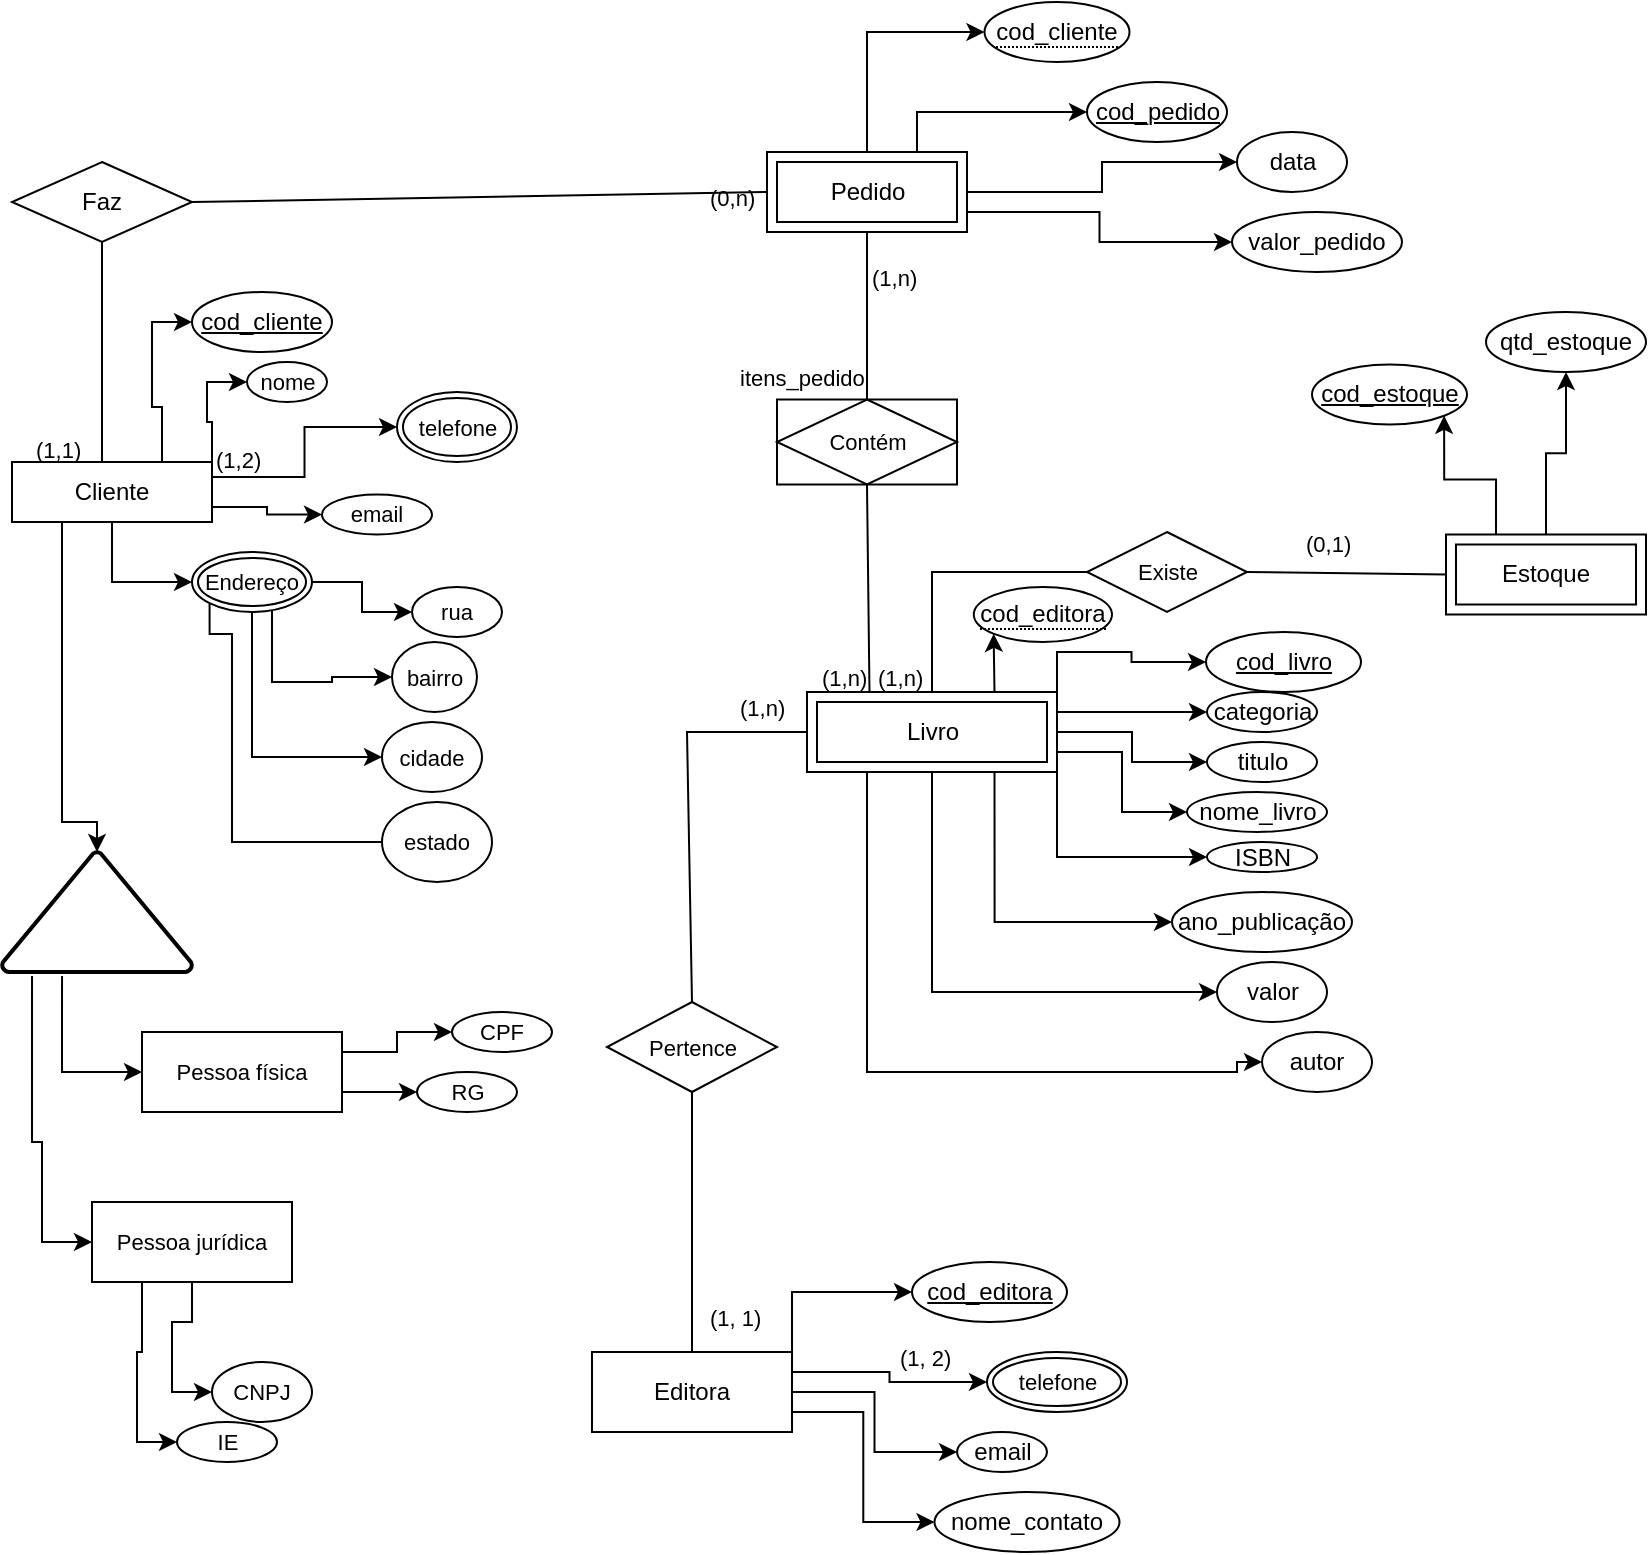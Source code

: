 <mxfile version="20.8.2" type="device"><diagram id="XqjZw1YsrRVseHVIe_wY" name="Página-1"><mxGraphModel dx="1022" dy="680" grid="1" gridSize="10" guides="1" tooltips="1" connect="1" arrows="1" fold="1" page="1" pageScale="1" pageWidth="827" pageHeight="1169" math="0" shadow="0"><root><mxCell id="0"/><mxCell id="1" parent="0"/><mxCell id="e_WRJgOu6SoUafaNC7DF-89" style="edgeStyle=orthogonalEdgeStyle;rounded=0;orthogonalLoop=1;jettySize=auto;html=1;exitX=0.5;exitY=1;exitDx=0;exitDy=0;entryX=0;entryY=0.5;entryDx=0;entryDy=0;strokeColor=#000000;fontSize=11;" parent="1" source="e_WRJgOu6SoUafaNC7DF-1" target="e_WRJgOu6SoUafaNC7DF-70" edge="1"><mxGeometry relative="1" as="geometry"/></mxCell><mxCell id="e_WRJgOu6SoUafaNC7DF-90" style="edgeStyle=orthogonalEdgeStyle;rounded=0;orthogonalLoop=1;jettySize=auto;html=1;exitX=0.25;exitY=1;exitDx=0;exitDy=0;entryX=0.5;entryY=0;entryDx=0;entryDy=0;entryPerimeter=0;strokeColor=#000000;fontSize=11;" parent="1" source="e_WRJgOu6SoUafaNC7DF-1" target="e_WRJgOu6SoUafaNC7DF-56" edge="1"><mxGeometry relative="1" as="geometry"><Array as="points"><mxPoint x="35" y="480"/></Array></mxGeometry></mxCell><mxCell id="e_WRJgOu6SoUafaNC7DF-152" style="edgeStyle=orthogonalEdgeStyle;rounded=0;orthogonalLoop=1;jettySize=auto;html=1;exitX=1;exitY=0;exitDx=0;exitDy=0;entryX=0;entryY=0.5;entryDx=0;entryDy=0;strokeColor=#000000;fontSize=11;" parent="1" source="e_WRJgOu6SoUafaNC7DF-1" target="e_WRJgOu6SoUafaNC7DF-57" edge="1"><mxGeometry relative="1" as="geometry"/></mxCell><mxCell id="e_WRJgOu6SoUafaNC7DF-153" style="edgeStyle=orthogonalEdgeStyle;rounded=0;orthogonalLoop=1;jettySize=auto;html=1;exitX=1;exitY=0.25;exitDx=0;exitDy=0;entryX=0;entryY=0.5;entryDx=0;entryDy=0;strokeColor=#000000;fontSize=11;" parent="1" source="e_WRJgOu6SoUafaNC7DF-1" target="e_WRJgOu6SoUafaNC7DF-69" edge="1"><mxGeometry relative="1" as="geometry"/></mxCell><mxCell id="e_WRJgOu6SoUafaNC7DF-155" style="edgeStyle=orthogonalEdgeStyle;rounded=0;orthogonalLoop=1;jettySize=auto;html=1;exitX=1;exitY=0.75;exitDx=0;exitDy=0;entryX=0;entryY=0.5;entryDx=0;entryDy=0;strokeColor=#000000;fontSize=11;" parent="1" source="e_WRJgOu6SoUafaNC7DF-1" target="e_WRJgOu6SoUafaNC7DF-60" edge="1"><mxGeometry relative="1" as="geometry"/></mxCell><mxCell id="ABHK4Kp4TmqNv6VCIKNN-2" style="edgeStyle=orthogonalEdgeStyle;rounded=0;orthogonalLoop=1;jettySize=auto;html=1;exitX=0.75;exitY=0;exitDx=0;exitDy=0;entryX=0;entryY=0.5;entryDx=0;entryDy=0;" edge="1" parent="1" source="e_WRJgOu6SoUafaNC7DF-1" target="ABHK4Kp4TmqNv6VCIKNN-1"><mxGeometry relative="1" as="geometry"/></mxCell><mxCell id="e_WRJgOu6SoUafaNC7DF-1" value="Cliente" style="whiteSpace=wrap;html=1;align=center;" parent="1" vertex="1"><mxGeometry x="10" y="300" width="100" height="30" as="geometry"/></mxCell><mxCell id="e_WRJgOu6SoUafaNC7DF-140" style="edgeStyle=orthogonalEdgeStyle;rounded=0;orthogonalLoop=1;jettySize=auto;html=1;exitX=1;exitY=0.25;exitDx=0;exitDy=0;entryX=0;entryY=0.5;entryDx=0;entryDy=0;strokeColor=#000000;fontSize=11;" parent="1" source="e_WRJgOu6SoUafaNC7DF-4" target="e_WRJgOu6SoUafaNC7DF-139" edge="1"><mxGeometry relative="1" as="geometry"/></mxCell><mxCell id="e_WRJgOu6SoUafaNC7DF-143" style="edgeStyle=orthogonalEdgeStyle;rounded=0;orthogonalLoop=1;jettySize=auto;html=1;exitX=1;exitY=0.5;exitDx=0;exitDy=0;strokeColor=#000000;fontSize=11;" parent="1" source="e_WRJgOu6SoUafaNC7DF-4" target="e_WRJgOu6SoUafaNC7DF-141" edge="1"><mxGeometry relative="1" as="geometry"/></mxCell><mxCell id="e_WRJgOu6SoUafaNC7DF-146" style="edgeStyle=orthogonalEdgeStyle;rounded=0;orthogonalLoop=1;jettySize=auto;html=1;exitX=1;exitY=0.75;exitDx=0;exitDy=0;entryX=0;entryY=0.5;entryDx=0;entryDy=0;strokeColor=#000000;fontSize=11;" parent="1" source="e_WRJgOu6SoUafaNC7DF-4" target="e_WRJgOu6SoUafaNC7DF-142" edge="1"><mxGeometry relative="1" as="geometry"/></mxCell><mxCell id="ABHK4Kp4TmqNv6VCIKNN-11" style="edgeStyle=orthogonalEdgeStyle;rounded=0;orthogonalLoop=1;jettySize=auto;html=1;exitX=1;exitY=0;exitDx=0;exitDy=0;entryX=0;entryY=0.5;entryDx=0;entryDy=0;" edge="1" parent="1" source="e_WRJgOu6SoUafaNC7DF-4" target="ABHK4Kp4TmqNv6VCIKNN-10"><mxGeometry relative="1" as="geometry"/></mxCell><mxCell id="e_WRJgOu6SoUafaNC7DF-4" value="Editora" style="whiteSpace=wrap;html=1;align=center;" parent="1" vertex="1"><mxGeometry x="300" y="745" width="100" height="40" as="geometry"/></mxCell><mxCell id="e_WRJgOu6SoUafaNC7DF-123" style="edgeStyle=orthogonalEdgeStyle;rounded=0;orthogonalLoop=1;jettySize=auto;html=1;exitX=1;exitY=0.25;exitDx=0;exitDy=0;entryX=0;entryY=0.5;entryDx=0;entryDy=0;strokeColor=#000000;fontSize=11;" parent="1" source="e_WRJgOu6SoUafaNC7DF-7" target="e_WRJgOu6SoUafaNC7DF-117" edge="1"><mxGeometry relative="1" as="geometry"/></mxCell><mxCell id="e_WRJgOu6SoUafaNC7DF-133" style="edgeStyle=orthogonalEdgeStyle;rounded=0;orthogonalLoop=1;jettySize=auto;html=1;exitX=1;exitY=0.5;exitDx=0;exitDy=0;entryX=0;entryY=0.5;entryDx=0;entryDy=0;strokeColor=#000000;fontSize=11;" parent="1" source="e_WRJgOu6SoUafaNC7DF-7" target="e_WRJgOu6SoUafaNC7DF-118" edge="1"><mxGeometry relative="1" as="geometry"/></mxCell><mxCell id="e_WRJgOu6SoUafaNC7DF-134" style="edgeStyle=orthogonalEdgeStyle;rounded=0;orthogonalLoop=1;jettySize=auto;html=1;exitX=1;exitY=0.75;exitDx=0;exitDy=0;entryX=0;entryY=0.5;entryDx=0;entryDy=0;strokeColor=#000000;fontSize=11;" parent="1" source="e_WRJgOu6SoUafaNC7DF-7" target="e_WRJgOu6SoUafaNC7DF-119" edge="1"><mxGeometry relative="1" as="geometry"/></mxCell><mxCell id="e_WRJgOu6SoUafaNC7DF-135" style="edgeStyle=orthogonalEdgeStyle;rounded=0;orthogonalLoop=1;jettySize=auto;html=1;exitX=1;exitY=1;exitDx=0;exitDy=0;entryX=0;entryY=0.5;entryDx=0;entryDy=0;strokeColor=#000000;fontSize=11;" parent="1" source="e_WRJgOu6SoUafaNC7DF-7" target="e_WRJgOu6SoUafaNC7DF-120" edge="1"><mxGeometry relative="1" as="geometry"/></mxCell><mxCell id="e_WRJgOu6SoUafaNC7DF-136" style="edgeStyle=orthogonalEdgeStyle;rounded=0;orthogonalLoop=1;jettySize=auto;html=1;exitX=0.75;exitY=1;exitDx=0;exitDy=0;entryX=0;entryY=0.5;entryDx=0;entryDy=0;strokeColor=#000000;fontSize=11;" parent="1" source="e_WRJgOu6SoUafaNC7DF-7" target="e_WRJgOu6SoUafaNC7DF-127" edge="1"><mxGeometry relative="1" as="geometry"/></mxCell><mxCell id="e_WRJgOu6SoUafaNC7DF-137" style="edgeStyle=orthogonalEdgeStyle;rounded=0;orthogonalLoop=1;jettySize=auto;html=1;exitX=0.5;exitY=1;exitDx=0;exitDy=0;strokeColor=#000000;fontSize=11;entryX=0;entryY=0.5;entryDx=0;entryDy=0;" parent="1" source="e_WRJgOu6SoUafaNC7DF-7" target="e_WRJgOu6SoUafaNC7DF-128" edge="1"><mxGeometry relative="1" as="geometry"><mxPoint x="477.5" y="535" as="targetPoint"/></mxGeometry></mxCell><mxCell id="ABHK4Kp4TmqNv6VCIKNN-13" style="edgeStyle=orthogonalEdgeStyle;rounded=0;orthogonalLoop=1;jettySize=auto;html=1;exitX=1;exitY=0;exitDx=0;exitDy=0;" edge="1" parent="1" source="e_WRJgOu6SoUafaNC7DF-7" target="ABHK4Kp4TmqNv6VCIKNN-12"><mxGeometry relative="1" as="geometry"/></mxCell><mxCell id="ABHK4Kp4TmqNv6VCIKNN-17" style="edgeStyle=orthogonalEdgeStyle;rounded=0;orthogonalLoop=1;jettySize=auto;html=1;exitX=0.75;exitY=0;exitDx=0;exitDy=0;entryX=0;entryY=1;entryDx=0;entryDy=0;" edge="1" parent="1" source="e_WRJgOu6SoUafaNC7DF-7" target="ABHK4Kp4TmqNv6VCIKNN-14"><mxGeometry relative="1" as="geometry"/></mxCell><mxCell id="e_WRJgOu6SoUafaNC7DF-7" value="Livro" style="shape=ext;margin=3;double=1;whiteSpace=wrap;html=1;align=center;" parent="1" vertex="1"><mxGeometry x="407.5" y="415" width="125" height="40" as="geometry"/></mxCell><mxCell id="e_WRJgOu6SoUafaNC7DF-112" value="" style="edgeStyle=orthogonalEdgeStyle;rounded=0;orthogonalLoop=1;jettySize=auto;html=1;strokeColor=#000000;fontSize=11;" parent="1" source="e_WRJgOu6SoUafaNC7DF-8" target="e_WRJgOu6SoUafaNC7DF-111" edge="1"><mxGeometry relative="1" as="geometry"/></mxCell><mxCell id="e_WRJgOu6SoUafaNC7DF-114" style="edgeStyle=orthogonalEdgeStyle;rounded=0;orthogonalLoop=1;jettySize=auto;html=1;exitX=1;exitY=0.75;exitDx=0;exitDy=0;entryX=0;entryY=0.5;entryDx=0;entryDy=0;strokeColor=#000000;fontSize=11;" parent="1" source="e_WRJgOu6SoUafaNC7DF-8" edge="1" target="e_WRJgOu6SoUafaNC7DF-113"><mxGeometry relative="1" as="geometry"><mxPoint x="607.5" y="190" as="targetPoint"/></mxGeometry></mxCell><mxCell id="ABHK4Kp4TmqNv6VCIKNN-4" style="edgeStyle=orthogonalEdgeStyle;rounded=0;orthogonalLoop=1;jettySize=auto;html=1;exitX=0.75;exitY=0;exitDx=0;exitDy=0;entryX=0;entryY=0.5;entryDx=0;entryDy=0;" edge="1" parent="1" source="e_WRJgOu6SoUafaNC7DF-8" target="ABHK4Kp4TmqNv6VCIKNN-3"><mxGeometry relative="1" as="geometry"/></mxCell><mxCell id="ABHK4Kp4TmqNv6VCIKNN-6" style="edgeStyle=orthogonalEdgeStyle;rounded=0;orthogonalLoop=1;jettySize=auto;html=1;exitX=0.5;exitY=0;exitDx=0;exitDy=0;entryX=0;entryY=0.5;entryDx=0;entryDy=0;" edge="1" parent="1" source="e_WRJgOu6SoUafaNC7DF-8" target="ABHK4Kp4TmqNv6VCIKNN-7"><mxGeometry relative="1" as="geometry"><mxPoint x="482.5" y="85" as="targetPoint"/></mxGeometry></mxCell><mxCell id="e_WRJgOu6SoUafaNC7DF-8" value="Pedido" style="shape=ext;margin=3;double=1;whiteSpace=wrap;html=1;align=center;" parent="1" vertex="1"><mxGeometry x="387.5" y="145" width="100" height="40" as="geometry"/></mxCell><mxCell id="e_WRJgOu6SoUafaNC7DF-150" style="edgeStyle=orthogonalEdgeStyle;rounded=0;orthogonalLoop=1;jettySize=auto;html=1;exitX=0.5;exitY=0;exitDx=0;exitDy=0;strokeColor=#000000;fontSize=11;" parent="1" source="e_WRJgOu6SoUafaNC7DF-9" target="e_WRJgOu6SoUafaNC7DF-149" edge="1"><mxGeometry relative="1" as="geometry"/></mxCell><mxCell id="ABHK4Kp4TmqNv6VCIKNN-9" style="edgeStyle=orthogonalEdgeStyle;rounded=0;orthogonalLoop=1;jettySize=auto;html=1;exitX=0.25;exitY=0;exitDx=0;exitDy=0;entryX=1;entryY=1;entryDx=0;entryDy=0;" edge="1" parent="1" source="e_WRJgOu6SoUafaNC7DF-9" target="ABHK4Kp4TmqNv6VCIKNN-8"><mxGeometry relative="1" as="geometry"/></mxCell><mxCell id="e_WRJgOu6SoUafaNC7DF-9" value="Estoque" style="shape=ext;margin=3;double=1;whiteSpace=wrap;html=1;align=center;" parent="1" vertex="1"><mxGeometry x="727" y="336.25" width="100" height="40" as="geometry"/></mxCell><mxCell id="e_WRJgOu6SoUafaNC7DF-10" value="Faz" style="shape=rhombus;perimeter=rhombusPerimeter;whiteSpace=wrap;html=1;align=center;" parent="1" vertex="1"><mxGeometry x="10" y="150" width="90" height="40" as="geometry"/></mxCell><mxCell id="e_WRJgOu6SoUafaNC7DF-26" value="(1,1)" style="text;whiteSpace=wrap;html=1;fontSize=11;" parent="1" vertex="1"><mxGeometry x="20" y="281.25" width="30" height="30" as="geometry"/></mxCell><mxCell id="e_WRJgOu6SoUafaNC7DF-27" value="" style="endArrow=none;html=1;rounded=0;strokeColor=#000000;fontSize=11;entryX=0.5;entryY=1;entryDx=0;entryDy=0;" parent="1" target="e_WRJgOu6SoUafaNC7DF-10" edge="1"><mxGeometry relative="1" as="geometry"><mxPoint x="55" y="300" as="sourcePoint"/><mxPoint x="250" y="310" as="targetPoint"/></mxGeometry></mxCell><mxCell id="e_WRJgOu6SoUafaNC7DF-28" value="" style="endArrow=none;html=1;rounded=0;strokeColor=#000000;fontSize=11;entryX=0;entryY=0.5;entryDx=0;entryDy=0;exitX=1;exitY=0.5;exitDx=0;exitDy=0;" parent="1" source="e_WRJgOu6SoUafaNC7DF-10" target="e_WRJgOu6SoUafaNC7DF-8" edge="1"><mxGeometry relative="1" as="geometry"><mxPoint x="90" y="310" as="sourcePoint"/><mxPoint x="250" y="310" as="targetPoint"/><Array as="points"/></mxGeometry></mxCell><mxCell id="e_WRJgOu6SoUafaNC7DF-29" value="(0,n)" style="text;whiteSpace=wrap;html=1;fontSize=11;" parent="1" vertex="1"><mxGeometry x="356.5" y="155" width="30" height="30" as="geometry"/></mxCell><mxCell id="e_WRJgOu6SoUafaNC7DF-31" value="(1,n)" style="text;whiteSpace=wrap;html=1;fontSize=11;" parent="1" vertex="1"><mxGeometry x="412.5" y="395" width="25" height="30" as="geometry"/></mxCell><mxCell id="e_WRJgOu6SoUafaNC7DF-34" value="" style="endArrow=none;html=1;rounded=0;strokeColor=#000000;fontSize=11;entryX=0.25;entryY=0;entryDx=0;entryDy=0;exitX=0.5;exitY=1;exitDx=0;exitDy=0;" parent="1" source="e_WRJgOu6SoUafaNC7DF-49" target="e_WRJgOu6SoUafaNC7DF-7" edge="1"><mxGeometry relative="1" as="geometry"><mxPoint x="457.5" y="355" as="sourcePoint"/><mxPoint x="617.5" y="425" as="targetPoint"/></mxGeometry></mxCell><mxCell id="e_WRJgOu6SoUafaNC7DF-37" value="" style="endArrow=none;html=1;rounded=0;strokeColor=#000000;fontSize=11;exitX=0.5;exitY=1;exitDx=0;exitDy=0;entryX=0.5;entryY=0;entryDx=0;entryDy=0;" parent="1" source="e_WRJgOu6SoUafaNC7DF-8" target="e_WRJgOu6SoUafaNC7DF-49" edge="1"><mxGeometry relative="1" as="geometry"><mxPoint x="337.5" y="425" as="sourcePoint"/><mxPoint x="497.5" y="245" as="targetPoint"/></mxGeometry></mxCell><mxCell id="e_WRJgOu6SoUafaNC7DF-38" value="(1,n)" style="text;whiteSpace=wrap;html=1;fontSize=11;" parent="1" vertex="1"><mxGeometry x="437.5" y="195" width="30" height="30" as="geometry"/></mxCell><mxCell id="e_WRJgOu6SoUafaNC7DF-39" value="Pertence" style="shape=rhombus;perimeter=rhombusPerimeter;whiteSpace=wrap;html=1;align=center;fontSize=11;" parent="1" vertex="1"><mxGeometry x="307.5" y="570" width="85" height="45" as="geometry"/></mxCell><mxCell id="e_WRJgOu6SoUafaNC7DF-40" value="" style="endArrow=none;html=1;rounded=0;strokeColor=#000000;fontSize=11;exitX=0.5;exitY=1;exitDx=0;exitDy=0;" parent="1" source="e_WRJgOu6SoUafaNC7DF-39" target="e_WRJgOu6SoUafaNC7DF-4" edge="1"><mxGeometry relative="1" as="geometry"><mxPoint x="410" y="612.5" as="sourcePoint"/><mxPoint x="480.5" y="675" as="targetPoint"/></mxGeometry></mxCell><mxCell id="e_WRJgOu6SoUafaNC7DF-41" value="" style="endArrow=none;html=1;rounded=0;strokeColor=#000000;fontSize=11;exitX=0;exitY=0.5;exitDx=0;exitDy=0;entryX=0.5;entryY=0;entryDx=0;entryDy=0;" parent="1" source="e_WRJgOu6SoUafaNC7DF-7" target="e_WRJgOu6SoUafaNC7DF-39" edge="1"><mxGeometry relative="1" as="geometry"><mxPoint x="497.5" y="425" as="sourcePoint"/><mxPoint x="410" y="567.5" as="targetPoint"/><Array as="points"><mxPoint x="347.5" y="435"/></Array></mxGeometry></mxCell><mxCell id="e_WRJgOu6SoUafaNC7DF-42" value="Existe" style="shape=rhombus;perimeter=rhombusPerimeter;whiteSpace=wrap;html=1;align=center;fontSize=11;" parent="1" vertex="1"><mxGeometry x="547.5" y="335" width="80" height="40" as="geometry"/></mxCell><mxCell id="e_WRJgOu6SoUafaNC7DF-43" value="" style="endArrow=none;html=1;rounded=0;strokeColor=#000000;fontSize=11;exitX=1;exitY=0.5;exitDx=0;exitDy=0;entryX=0;entryY=0.5;entryDx=0;entryDy=0;" parent="1" source="e_WRJgOu6SoUafaNC7DF-42" target="e_WRJgOu6SoUafaNC7DF-9" edge="1"><mxGeometry relative="1" as="geometry"><mxPoint x="447.5" y="385" as="sourcePoint"/><mxPoint x="607.5" y="385" as="targetPoint"/></mxGeometry></mxCell><mxCell id="e_WRJgOu6SoUafaNC7DF-44" value="" style="endArrow=none;html=1;rounded=0;strokeColor=#000000;fontSize=11;entryX=0;entryY=0.5;entryDx=0;entryDy=0;exitX=0.5;exitY=0;exitDx=0;exitDy=0;" parent="1" target="e_WRJgOu6SoUafaNC7DF-42" edge="1" source="e_WRJgOu6SoUafaNC7DF-7"><mxGeometry relative="1" as="geometry"><mxPoint x="497.5" y="415" as="sourcePoint"/><mxPoint x="597.5" y="385" as="targetPoint"/><Array as="points"><mxPoint x="470" y="355"/></Array></mxGeometry></mxCell><mxCell id="e_WRJgOu6SoUafaNC7DF-138" style="edgeStyle=orthogonalEdgeStyle;rounded=0;orthogonalLoop=1;jettySize=auto;html=1;entryX=0;entryY=0.5;entryDx=0;entryDy=0;strokeColor=#000000;fontSize=11;" parent="1" target="e_WRJgOu6SoUafaNC7DF-129" edge="1"><mxGeometry relative="1" as="geometry"><mxPoint x="437.5" y="455" as="sourcePoint"/><Array as="points"><mxPoint x="437.5" y="605"/><mxPoint x="622.5" y="605"/></Array></mxGeometry></mxCell><mxCell id="e_WRJgOu6SoUafaNC7DF-45" value="(1,n)" style="text;whiteSpace=wrap;html=1;fontSize=11;" parent="1" vertex="1"><mxGeometry x="371.5" y="410" width="30" height="30" as="geometry"/></mxCell><mxCell id="e_WRJgOu6SoUafaNC7DF-46" value="(1, 1)" style="text;whiteSpace=wrap;html=1;fontSize=11;" parent="1" vertex="1"><mxGeometry x="356.5" y="715" width="31" height="30" as="geometry"/></mxCell><mxCell id="e_WRJgOu6SoUafaNC7DF-47" value="(1,n)" style="text;whiteSpace=wrap;html=1;fontSize=11;" parent="1" vertex="1"><mxGeometry x="441.25" y="395" width="30" height="30" as="geometry"/></mxCell><mxCell id="e_WRJgOu6SoUafaNC7DF-48" value="(0,1)" style="text;whiteSpace=wrap;html=1;fontSize=11;" parent="1" vertex="1"><mxGeometry x="654.5" y="327.5" width="30" height="30" as="geometry"/></mxCell><mxCell id="e_WRJgOu6SoUafaNC7DF-49" value="Contém&lt;br&gt;" style="shape=associativeEntity;whiteSpace=wrap;html=1;align=center;fontSize=11;" parent="1" vertex="1"><mxGeometry x="392.5" y="268.75" width="90" height="42.5" as="geometry"/></mxCell><mxCell id="e_WRJgOu6SoUafaNC7DF-50" value="itens_pedido" style="text;whiteSpace=wrap;html=1;fontSize=11;" parent="1" vertex="1"><mxGeometry x="371.5" y="245" width="60" height="30" as="geometry"/></mxCell><mxCell id="e_WRJgOu6SoUafaNC7DF-92" style="edgeStyle=orthogonalEdgeStyle;rounded=0;orthogonalLoop=1;jettySize=auto;html=1;exitX=0.316;exitY=1.033;exitDx=0;exitDy=0;exitPerimeter=0;entryX=0;entryY=0.5;entryDx=0;entryDy=0;strokeColor=#000000;fontSize=11;" parent="1" source="e_WRJgOu6SoUafaNC7DF-56" target="e_WRJgOu6SoUafaNC7DF-91" edge="1"><mxGeometry relative="1" as="geometry"/></mxCell><mxCell id="e_WRJgOu6SoUafaNC7DF-94" style="edgeStyle=orthogonalEdgeStyle;rounded=0;orthogonalLoop=1;jettySize=auto;html=1;entryX=0;entryY=0.5;entryDx=0;entryDy=0;strokeColor=#000000;fontSize=11;exitX=0.158;exitY=1.033;exitDx=0;exitDy=0;exitPerimeter=0;" parent="1" source="e_WRJgOu6SoUafaNC7DF-56" target="e_WRJgOu6SoUafaNC7DF-93" edge="1"><mxGeometry relative="1" as="geometry"><Array as="points"><mxPoint x="25" y="640"/></Array></mxGeometry></mxCell><mxCell id="e_WRJgOu6SoUafaNC7DF-56" value="" style="strokeWidth=2;html=1;shape=mxgraph.flowchart.extract_or_measurement;whiteSpace=wrap;fontSize=11;" parent="1" vertex="1"><mxGeometry x="5" y="495" width="95" height="60" as="geometry"/></mxCell><mxCell id="e_WRJgOu6SoUafaNC7DF-57" value="nome" style="ellipse;whiteSpace=wrap;html=1;align=center;fontSize=11;" parent="1" vertex="1"><mxGeometry x="127.5" y="250" width="40" height="20" as="geometry"/></mxCell><mxCell id="e_WRJgOu6SoUafaNC7DF-60" value="email" style="ellipse;whiteSpace=wrap;html=1;align=center;fontSize=11;" parent="1" vertex="1"><mxGeometry x="165" y="316.25" width="55" height="20" as="geometry"/></mxCell><mxCell id="e_WRJgOu6SoUafaNC7DF-68" value="(1,2)" style="text;whiteSpace=wrap;html=1;fontSize=11;" parent="1" vertex="1"><mxGeometry x="110" y="286.25" width="30" height="30" as="geometry"/></mxCell><mxCell id="e_WRJgOu6SoUafaNC7DF-69" value="telefone" style="ellipse;shape=doubleEllipse;margin=3;whiteSpace=wrap;html=1;align=center;fontSize=11;" parent="1" vertex="1"><mxGeometry x="202.5" y="265" width="60" height="35" as="geometry"/></mxCell><mxCell id="e_WRJgOu6SoUafaNC7DF-76" value="" style="edgeStyle=orthogonalEdgeStyle;rounded=0;orthogonalLoop=1;jettySize=auto;html=1;strokeColor=#000000;fontSize=11;" parent="1" source="e_WRJgOu6SoUafaNC7DF-70" target="e_WRJgOu6SoUafaNC7DF-75" edge="1"><mxGeometry relative="1" as="geometry"/></mxCell><mxCell id="e_WRJgOu6SoUafaNC7DF-78" value="" style="edgeStyle=orthogonalEdgeStyle;rounded=0;orthogonalLoop=1;jettySize=auto;html=1;strokeColor=#000000;fontSize=11;" parent="1" source="e_WRJgOu6SoUafaNC7DF-70" target="e_WRJgOu6SoUafaNC7DF-77" edge="1"><mxGeometry relative="1" as="geometry"><Array as="points"><mxPoint x="140" y="410"/><mxPoint x="170" y="410"/></Array></mxGeometry></mxCell><mxCell id="e_WRJgOu6SoUafaNC7DF-88" style="edgeStyle=orthogonalEdgeStyle;rounded=0;orthogonalLoop=1;jettySize=auto;html=1;entryX=0;entryY=0.5;entryDx=0;entryDy=0;strokeColor=#000000;fontSize=11;" parent="1" source="e_WRJgOu6SoUafaNC7DF-70" target="e_WRJgOu6SoUafaNC7DF-79" edge="1"><mxGeometry relative="1" as="geometry"><Array as="points"><mxPoint x="130" y="448"/></Array></mxGeometry></mxCell><mxCell id="e_WRJgOu6SoUafaNC7DF-70" value="Endereço" style="ellipse;shape=doubleEllipse;margin=3;whiteSpace=wrap;html=1;align=center;fontSize=11;" parent="1" vertex="1"><mxGeometry x="100" y="345" width="60" height="30" as="geometry"/></mxCell><mxCell id="e_WRJgOu6SoUafaNC7DF-75" value="rua" style="ellipse;whiteSpace=wrap;html=1;fontSize=11;" parent="1" vertex="1"><mxGeometry x="210" y="362.5" width="45" height="25" as="geometry"/></mxCell><mxCell id="e_WRJgOu6SoUafaNC7DF-77" value="bairro" style="ellipse;whiteSpace=wrap;html=1;fontSize=11;" parent="1" vertex="1"><mxGeometry x="200" y="390" width="42.5" height="35" as="geometry"/></mxCell><mxCell id="e_WRJgOu6SoUafaNC7DF-79" value="cidade" style="ellipse;whiteSpace=wrap;html=1;fontSize=11;" parent="1" vertex="1"><mxGeometry x="195" y="430" width="50" height="35" as="geometry"/></mxCell><mxCell id="e_WRJgOu6SoUafaNC7DF-86" value="" style="edgeStyle=orthogonalEdgeStyle;rounded=0;orthogonalLoop=1;jettySize=auto;html=1;exitX=0;exitY=1;exitDx=0;exitDy=0;entryX=0;entryY=0.5;entryDx=0;entryDy=0;strokeColor=#000000;fontSize=11;endArrow=none;" parent="1" source="e_WRJgOu6SoUafaNC7DF-70" target="e_WRJgOu6SoUafaNC7DF-87" edge="1"><mxGeometry relative="1" as="geometry"><mxPoint x="118.787" y="385.607" as="sourcePoint"/><mxPoint x="195" y="447.5" as="targetPoint"/><Array as="points"><mxPoint x="120" y="386"/></Array></mxGeometry></mxCell><mxCell id="e_WRJgOu6SoUafaNC7DF-87" value="estado" style="ellipse;whiteSpace=wrap;html=1;fontSize=11;" parent="1" vertex="1"><mxGeometry x="195" y="470" width="55" height="40" as="geometry"/></mxCell><mxCell id="e_WRJgOu6SoUafaNC7DF-96" value="" style="edgeStyle=orthogonalEdgeStyle;rounded=0;orthogonalLoop=1;jettySize=auto;html=1;strokeColor=#000000;fontSize=11;entryX=0;entryY=0.5;entryDx=0;entryDy=0;exitX=1;exitY=0.25;exitDx=0;exitDy=0;" parent="1" source="e_WRJgOu6SoUafaNC7DF-91" target="e_WRJgOu6SoUafaNC7DF-95" edge="1"><mxGeometry relative="1" as="geometry"/></mxCell><mxCell id="e_WRJgOu6SoUafaNC7DF-101" style="edgeStyle=orthogonalEdgeStyle;rounded=0;orthogonalLoop=1;jettySize=auto;html=1;exitX=1;exitY=0.75;exitDx=0;exitDy=0;entryX=0;entryY=0.5;entryDx=0;entryDy=0;strokeColor=#000000;fontSize=11;" parent="1" source="e_WRJgOu6SoUafaNC7DF-91" target="e_WRJgOu6SoUafaNC7DF-100" edge="1"><mxGeometry relative="1" as="geometry"/></mxCell><mxCell id="e_WRJgOu6SoUafaNC7DF-91" value="Pessoa física" style="whiteSpace=wrap;html=1;align=center;fontSize=11;" parent="1" vertex="1"><mxGeometry x="75" y="585" width="100" height="40" as="geometry"/></mxCell><mxCell id="e_WRJgOu6SoUafaNC7DF-108" style="edgeStyle=orthogonalEdgeStyle;rounded=0;orthogonalLoop=1;jettySize=auto;html=1;entryX=0;entryY=0.5;entryDx=0;entryDy=0;strokeColor=#000000;fontSize=11;" parent="1" source="e_WRJgOu6SoUafaNC7DF-93" target="e_WRJgOu6SoUafaNC7DF-106" edge="1"><mxGeometry relative="1" as="geometry"/></mxCell><mxCell id="e_WRJgOu6SoUafaNC7DF-109" style="edgeStyle=orthogonalEdgeStyle;rounded=0;orthogonalLoop=1;jettySize=auto;html=1;exitX=0.25;exitY=1;exitDx=0;exitDy=0;entryX=0;entryY=0.5;entryDx=0;entryDy=0;strokeColor=#000000;fontSize=11;" parent="1" source="e_WRJgOu6SoUafaNC7DF-93" target="e_WRJgOu6SoUafaNC7DF-107" edge="1"><mxGeometry relative="1" as="geometry"/></mxCell><mxCell id="e_WRJgOu6SoUafaNC7DF-93" value="Pessoa jurídica" style="whiteSpace=wrap;html=1;align=center;fontSize=11;" parent="1" vertex="1"><mxGeometry x="50" y="670" width="100" height="40" as="geometry"/></mxCell><mxCell id="e_WRJgOu6SoUafaNC7DF-95" value="CPF" style="ellipse;whiteSpace=wrap;html=1;fontSize=11;" parent="1" vertex="1"><mxGeometry x="230" y="575" width="50" height="20" as="geometry"/></mxCell><mxCell id="e_WRJgOu6SoUafaNC7DF-100" value="RG" style="ellipse;whiteSpace=wrap;html=1;fontSize=11;" parent="1" vertex="1"><mxGeometry x="212.5" y="605" width="50" height="20" as="geometry"/></mxCell><mxCell id="e_WRJgOu6SoUafaNC7DF-106" value="CNPJ" style="ellipse;whiteSpace=wrap;html=1;align=center;fontSize=11;" parent="1" vertex="1"><mxGeometry x="110" y="750" width="50" height="30" as="geometry"/></mxCell><mxCell id="e_WRJgOu6SoUafaNC7DF-107" value="IE" style="ellipse;whiteSpace=wrap;html=1;fontSize=11;" parent="1" vertex="1"><mxGeometry x="92.5" y="780" width="50" height="20" as="geometry"/></mxCell><mxCell id="e_WRJgOu6SoUafaNC7DF-111" value="data" style="ellipse;whiteSpace=wrap;html=1;" parent="1" vertex="1"><mxGeometry x="622.5" y="135" width="55" height="30" as="geometry"/></mxCell><mxCell id="e_WRJgOu6SoUafaNC7DF-113" value="valor_pedido" style="ellipse;whiteSpace=wrap;html=1;" parent="1" vertex="1"><mxGeometry x="620" y="175" width="85" height="30" as="geometry"/></mxCell><mxCell id="e_WRJgOu6SoUafaNC7DF-117" value="categoria" style="ellipse;whiteSpace=wrap;html=1;" parent="1" vertex="1"><mxGeometry x="607.5" y="415" width="55" height="20" as="geometry"/></mxCell><mxCell id="e_WRJgOu6SoUafaNC7DF-118" value="titulo" style="ellipse;whiteSpace=wrap;html=1;" parent="1" vertex="1"><mxGeometry x="607.5" y="440" width="55" height="20" as="geometry"/></mxCell><mxCell id="e_WRJgOu6SoUafaNC7DF-119" value="nome_livro" style="ellipse;whiteSpace=wrap;html=1;" parent="1" vertex="1"><mxGeometry x="597.5" y="465" width="70" height="20" as="geometry"/></mxCell><mxCell id="e_WRJgOu6SoUafaNC7DF-120" value="ISBN" style="ellipse;whiteSpace=wrap;html=1;" parent="1" vertex="1"><mxGeometry x="607.5" y="490" width="55" height="15" as="geometry"/></mxCell><mxCell id="e_WRJgOu6SoUafaNC7DF-127" value="ano_publicação" style="ellipse;whiteSpace=wrap;html=1;" parent="1" vertex="1"><mxGeometry x="590" y="515" width="90" height="30" as="geometry"/></mxCell><mxCell id="e_WRJgOu6SoUafaNC7DF-128" value="valor" style="ellipse;whiteSpace=wrap;html=1;" parent="1" vertex="1"><mxGeometry x="612.5" y="550" width="55" height="30" as="geometry"/></mxCell><mxCell id="e_WRJgOu6SoUafaNC7DF-129" value="autor" style="ellipse;whiteSpace=wrap;html=1;" parent="1" vertex="1"><mxGeometry x="635" y="585" width="55" height="30" as="geometry"/></mxCell><mxCell id="e_WRJgOu6SoUafaNC7DF-139" value="telefone" style="ellipse;shape=doubleEllipse;margin=3;whiteSpace=wrap;html=1;align=center;fontSize=11;" parent="1" vertex="1"><mxGeometry x="497.5" y="745" width="70" height="30" as="geometry"/></mxCell><mxCell id="e_WRJgOu6SoUafaNC7DF-141" value="email" style="ellipse;whiteSpace=wrap;html=1;" parent="1" vertex="1"><mxGeometry x="482.5" y="785" width="45" height="20" as="geometry"/></mxCell><mxCell id="e_WRJgOu6SoUafaNC7DF-142" value="nome_contato" style="ellipse;whiteSpace=wrap;html=1;" parent="1" vertex="1"><mxGeometry x="471.25" y="815" width="92.5" height="30" as="geometry"/></mxCell><mxCell id="e_WRJgOu6SoUafaNC7DF-147" value="(1, 2)" style="text;whiteSpace=wrap;html=1;fontSize=11;" parent="1" vertex="1"><mxGeometry x="451.5" y="735" width="31" height="30" as="geometry"/></mxCell><mxCell id="e_WRJgOu6SoUafaNC7DF-149" value="qtd_estoque" style="ellipse;whiteSpace=wrap;html=1;" parent="1" vertex="1"><mxGeometry x="747" y="225" width="80" height="30" as="geometry"/></mxCell><mxCell id="ABHK4Kp4TmqNv6VCIKNN-1" value="cod_cliente" style="ellipse;whiteSpace=wrap;html=1;align=center;fontStyle=4;" vertex="1" parent="1"><mxGeometry x="100" y="215" width="70" height="30" as="geometry"/></mxCell><mxCell id="ABHK4Kp4TmqNv6VCIKNN-3" value="cod_pedido" style="ellipse;whiteSpace=wrap;html=1;align=center;fontStyle=4;" vertex="1" parent="1"><mxGeometry x="547.5" y="110" width="70" height="30" as="geometry"/></mxCell><mxCell id="ABHK4Kp4TmqNv6VCIKNN-7" value="&lt;span style=&quot;border-bottom: 1px dotted&quot;&gt;cod_cliente&lt;/span&gt;" style="ellipse;whiteSpace=wrap;html=1;align=center;fillColor=#FFFFFF;" vertex="1" parent="1"><mxGeometry x="496.25" y="70" width="72.5" height="30" as="geometry"/></mxCell><mxCell id="ABHK4Kp4TmqNv6VCIKNN-8" value="cod_estoque" style="ellipse;whiteSpace=wrap;html=1;align=center;fontStyle=4;" vertex="1" parent="1"><mxGeometry x="660" y="251.25" width="77.5" height="30" as="geometry"/></mxCell><mxCell id="ABHK4Kp4TmqNv6VCIKNN-10" value="cod_editora" style="ellipse;whiteSpace=wrap;html=1;align=center;fontStyle=4;" vertex="1" parent="1"><mxGeometry x="460" y="700" width="77.5" height="30" as="geometry"/></mxCell><mxCell id="ABHK4Kp4TmqNv6VCIKNN-12" value="cod_livro" style="ellipse;whiteSpace=wrap;html=1;align=center;fontStyle=4;" vertex="1" parent="1"><mxGeometry x="607" y="385" width="77.5" height="30" as="geometry"/></mxCell><mxCell id="ABHK4Kp4TmqNv6VCIKNN-14" value="&lt;span style=&quot;border-bottom: 1px dotted&quot;&gt;cod_editora&lt;/span&gt;" style="ellipse;whiteSpace=wrap;html=1;align=center;fillColor=#FFFFFF;" vertex="1" parent="1"><mxGeometry x="490.88" y="362.5" width="69.12" height="27.5" as="geometry"/></mxCell></root></mxGraphModel></diagram></mxfile>